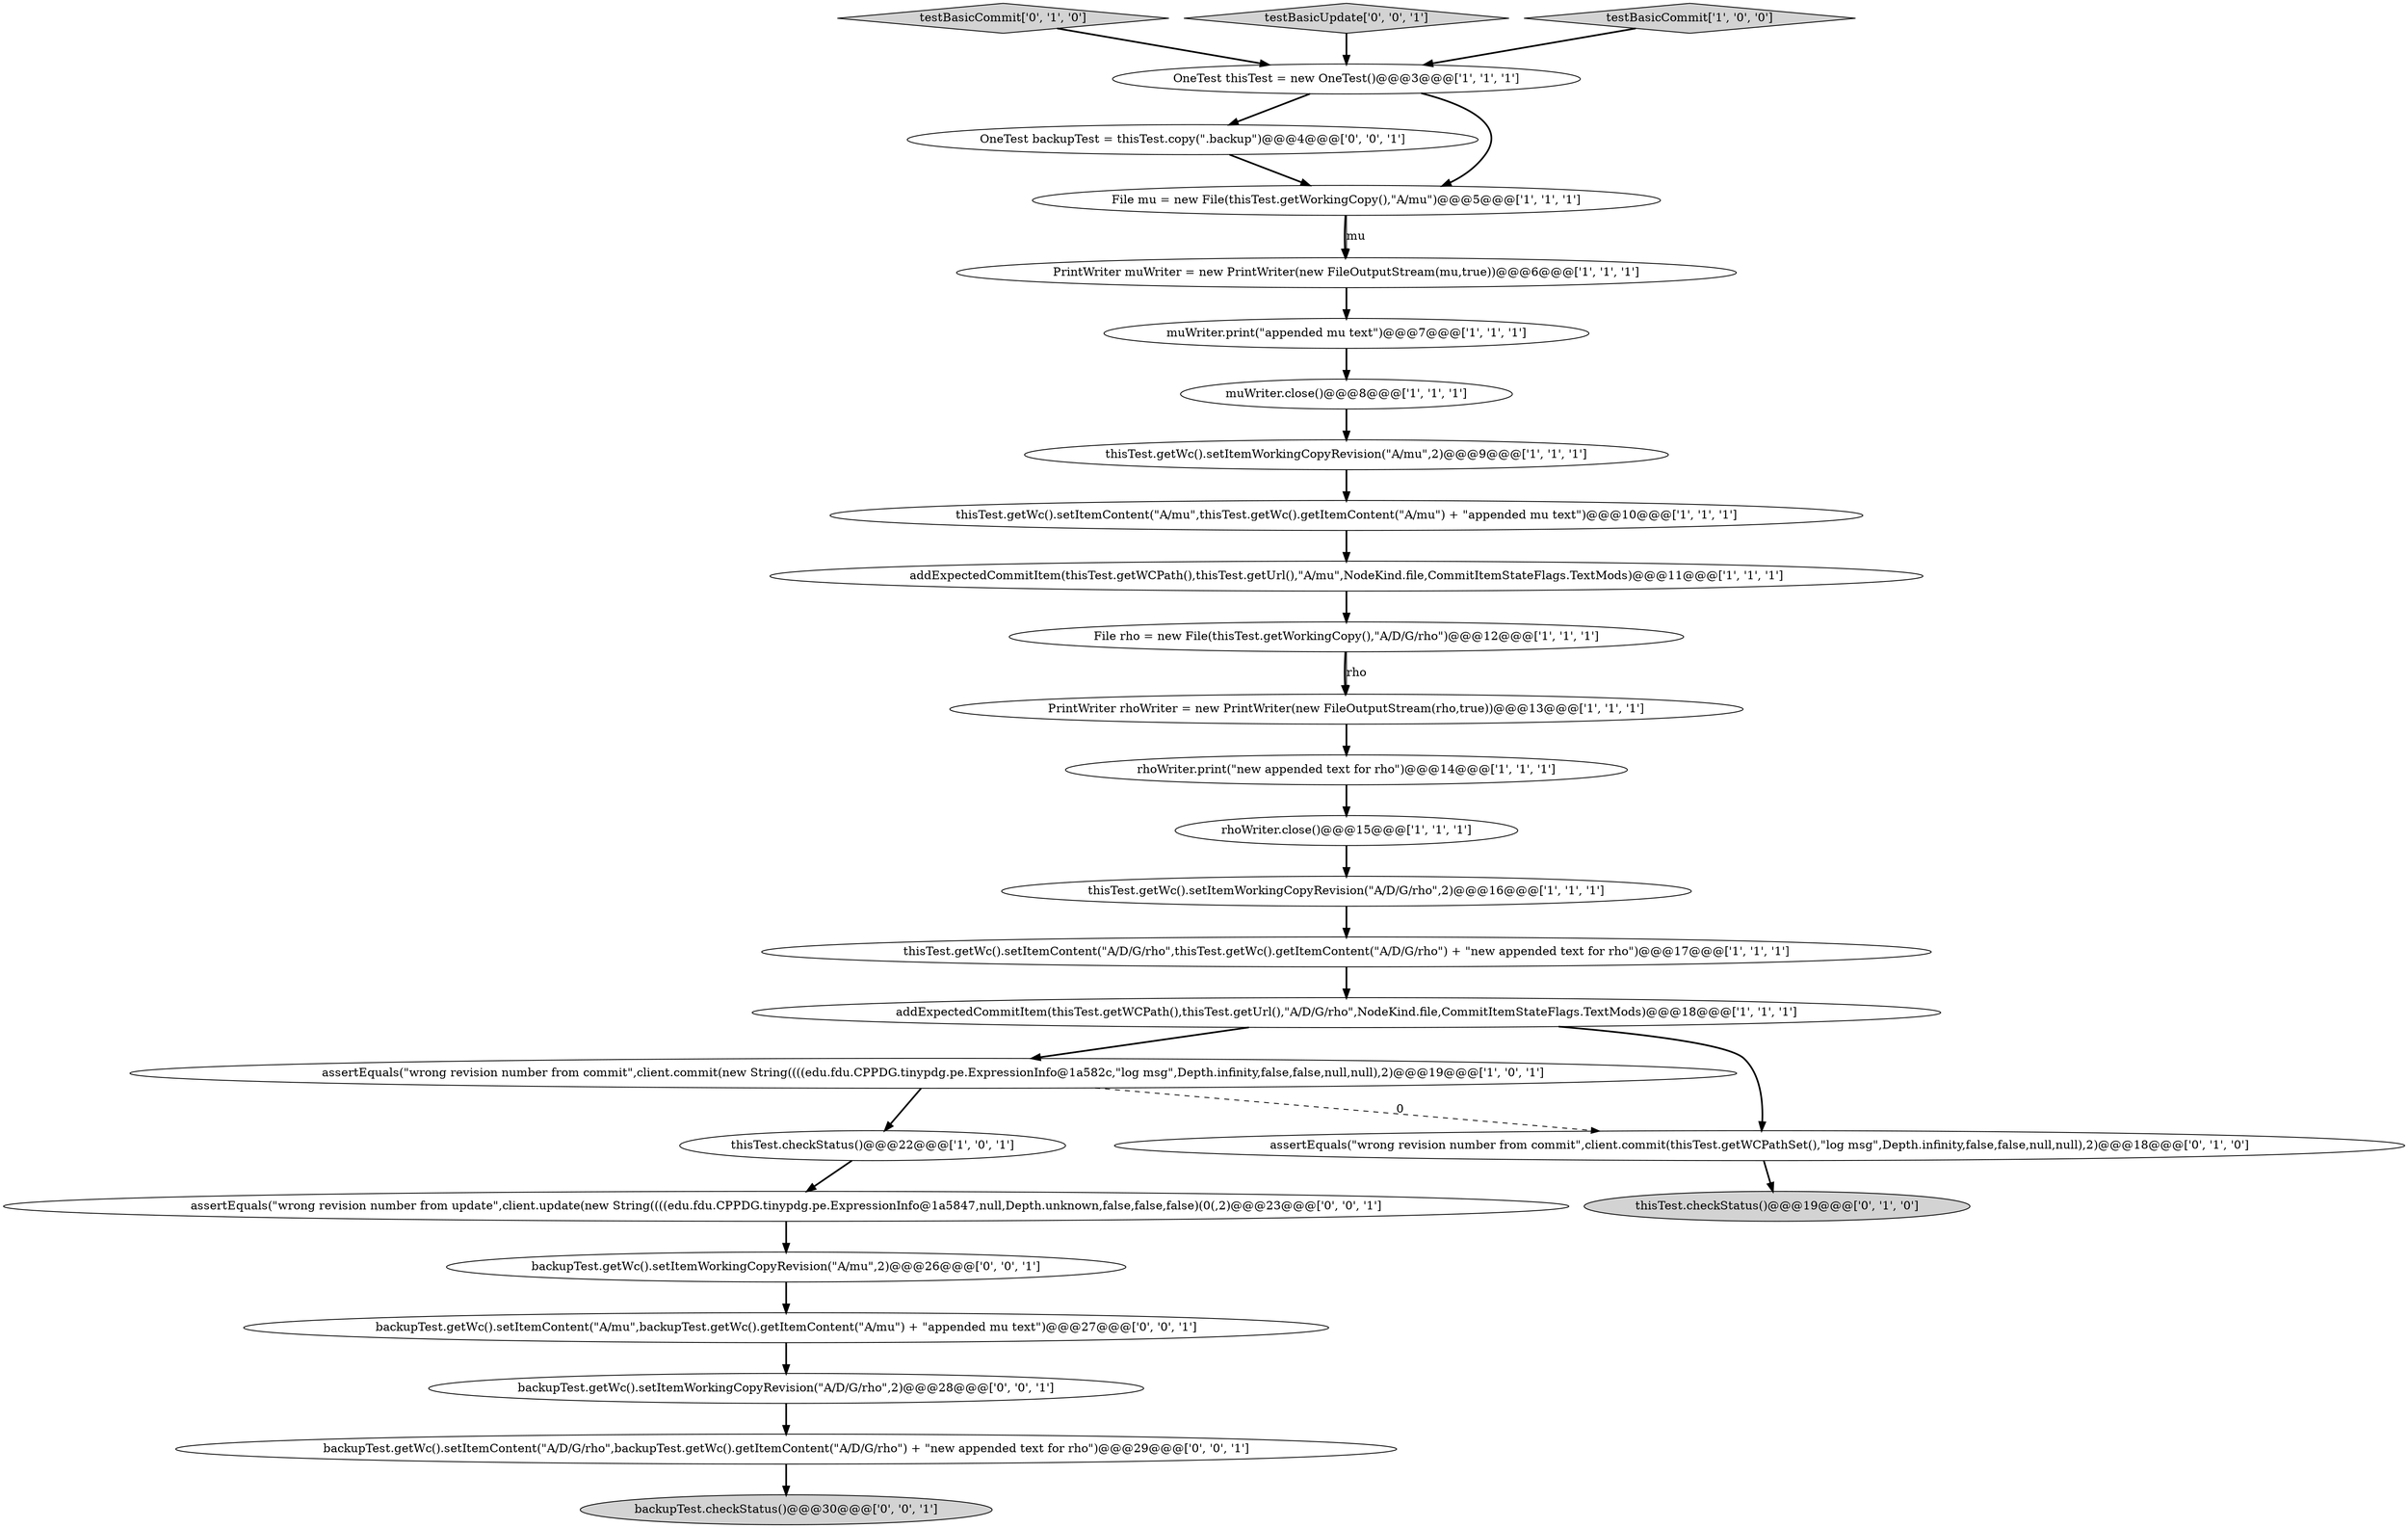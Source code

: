 digraph {
27 [style = filled, label = "backupTest.getWc().setItemContent(\"A/D/G/rho\",backupTest.getWc().getItemContent(\"A/D/G/rho\") + \"new appended text for rho\")@@@29@@@['0', '0', '1']", fillcolor = white, shape = ellipse image = "AAA0AAABBB3BBB"];
10 [style = filled, label = "assertEquals(\"wrong revision number from commit\",client.commit(new String((((edu.fdu.CPPDG.tinypdg.pe.ExpressionInfo@1a582c,\"log msg\",Depth.infinity,false,false,null,null),2)@@@19@@@['1', '0', '1']", fillcolor = white, shape = ellipse image = "AAA0AAABBB1BBB"];
1 [style = filled, label = "thisTest.getWc().setItemWorkingCopyRevision(\"A/mu\",2)@@@9@@@['1', '1', '1']", fillcolor = white, shape = ellipse image = "AAA0AAABBB1BBB"];
4 [style = filled, label = "thisTest.getWc().setItemContent(\"A/mu\",thisTest.getWc().getItemContent(\"A/mu\") + \"appended mu text\")@@@10@@@['1', '1', '1']", fillcolor = white, shape = ellipse image = "AAA0AAABBB1BBB"];
8 [style = filled, label = "muWriter.print(\"appended mu text\")@@@7@@@['1', '1', '1']", fillcolor = white, shape = ellipse image = "AAA0AAABBB1BBB"];
24 [style = filled, label = "backupTest.getWc().setItemWorkingCopyRevision(\"A/mu\",2)@@@26@@@['0', '0', '1']", fillcolor = white, shape = ellipse image = "AAA0AAABBB3BBB"];
28 [style = filled, label = "backupTest.getWc().setItemContent(\"A/mu\",backupTest.getWc().getItemContent(\"A/mu\") + \"appended mu text\")@@@27@@@['0', '0', '1']", fillcolor = white, shape = ellipse image = "AAA0AAABBB3BBB"];
16 [style = filled, label = "OneTest thisTest = new OneTest()@@@3@@@['1', '1', '1']", fillcolor = white, shape = ellipse image = "AAA0AAABBB1BBB"];
19 [style = filled, label = "thisTest.checkStatus()@@@19@@@['0', '1', '0']", fillcolor = lightgray, shape = ellipse image = "AAA0AAABBB2BBB"];
21 [style = filled, label = "OneTest backupTest = thisTest.copy(\".backup\")@@@4@@@['0', '0', '1']", fillcolor = white, shape = ellipse image = "AAA0AAABBB3BBB"];
5 [style = filled, label = "File rho = new File(thisTest.getWorkingCopy(),\"A/D/G/rho\")@@@12@@@['1', '1', '1']", fillcolor = white, shape = ellipse image = "AAA0AAABBB1BBB"];
18 [style = filled, label = "assertEquals(\"wrong revision number from commit\",client.commit(thisTest.getWCPathSet(),\"log msg\",Depth.infinity,false,false,null,null),2)@@@18@@@['0', '1', '0']", fillcolor = white, shape = ellipse image = "AAA1AAABBB2BBB"];
20 [style = filled, label = "testBasicCommit['0', '1', '0']", fillcolor = lightgray, shape = diamond image = "AAA0AAABBB2BBB"];
26 [style = filled, label = "backupTest.getWc().setItemWorkingCopyRevision(\"A/D/G/rho\",2)@@@28@@@['0', '0', '1']", fillcolor = white, shape = ellipse image = "AAA0AAABBB3BBB"];
0 [style = filled, label = "rhoWriter.print(\"new appended text for rho\")@@@14@@@['1', '1', '1']", fillcolor = white, shape = ellipse image = "AAA0AAABBB1BBB"];
17 [style = filled, label = "thisTest.checkStatus()@@@22@@@['1', '0', '1']", fillcolor = white, shape = ellipse image = "AAA0AAABBB1BBB"];
3 [style = filled, label = "PrintWriter muWriter = new PrintWriter(new FileOutputStream(mu,true))@@@6@@@['1', '1', '1']", fillcolor = white, shape = ellipse image = "AAA0AAABBB1BBB"];
13 [style = filled, label = "addExpectedCommitItem(thisTest.getWCPath(),thisTest.getUrl(),\"A/mu\",NodeKind.file,CommitItemStateFlags.TextMods)@@@11@@@['1', '1', '1']", fillcolor = white, shape = ellipse image = "AAA0AAABBB1BBB"];
22 [style = filled, label = "backupTest.checkStatus()@@@30@@@['0', '0', '1']", fillcolor = lightgray, shape = ellipse image = "AAA0AAABBB3BBB"];
14 [style = filled, label = "addExpectedCommitItem(thisTest.getWCPath(),thisTest.getUrl(),\"A/D/G/rho\",NodeKind.file,CommitItemStateFlags.TextMods)@@@18@@@['1', '1', '1']", fillcolor = white, shape = ellipse image = "AAA0AAABBB1BBB"];
6 [style = filled, label = "muWriter.close()@@@8@@@['1', '1', '1']", fillcolor = white, shape = ellipse image = "AAA0AAABBB1BBB"];
12 [style = filled, label = "thisTest.getWc().setItemWorkingCopyRevision(\"A/D/G/rho\",2)@@@16@@@['1', '1', '1']", fillcolor = white, shape = ellipse image = "AAA0AAABBB1BBB"];
2 [style = filled, label = "File mu = new File(thisTest.getWorkingCopy(),\"A/mu\")@@@5@@@['1', '1', '1']", fillcolor = white, shape = ellipse image = "AAA0AAABBB1BBB"];
25 [style = filled, label = "assertEquals(\"wrong revision number from update\",client.update(new String((((edu.fdu.CPPDG.tinypdg.pe.ExpressionInfo@1a5847,null,Depth.unknown,false,false,false)(0(,2)@@@23@@@['0', '0', '1']", fillcolor = white, shape = ellipse image = "AAA0AAABBB3BBB"];
23 [style = filled, label = "testBasicUpdate['0', '0', '1']", fillcolor = lightgray, shape = diamond image = "AAA0AAABBB3BBB"];
7 [style = filled, label = "rhoWriter.close()@@@15@@@['1', '1', '1']", fillcolor = white, shape = ellipse image = "AAA0AAABBB1BBB"];
11 [style = filled, label = "thisTest.getWc().setItemContent(\"A/D/G/rho\",thisTest.getWc().getItemContent(\"A/D/G/rho\") + \"new appended text for rho\")@@@17@@@['1', '1', '1']", fillcolor = white, shape = ellipse image = "AAA0AAABBB1BBB"];
9 [style = filled, label = "PrintWriter rhoWriter = new PrintWriter(new FileOutputStream(rho,true))@@@13@@@['1', '1', '1']", fillcolor = white, shape = ellipse image = "AAA0AAABBB1BBB"];
15 [style = filled, label = "testBasicCommit['1', '0', '0']", fillcolor = lightgray, shape = diamond image = "AAA0AAABBB1BBB"];
10->18 [style = dashed, label="0"];
14->18 [style = bold, label=""];
20->16 [style = bold, label=""];
10->17 [style = bold, label=""];
0->7 [style = bold, label=""];
25->24 [style = bold, label=""];
28->26 [style = bold, label=""];
23->16 [style = bold, label=""];
9->0 [style = bold, label=""];
8->6 [style = bold, label=""];
5->9 [style = bold, label=""];
26->27 [style = bold, label=""];
11->14 [style = bold, label=""];
27->22 [style = bold, label=""];
21->2 [style = bold, label=""];
2->3 [style = bold, label=""];
5->9 [style = solid, label="rho"];
16->2 [style = bold, label=""];
16->21 [style = bold, label=""];
7->12 [style = bold, label=""];
18->19 [style = bold, label=""];
3->8 [style = bold, label=""];
15->16 [style = bold, label=""];
1->4 [style = bold, label=""];
4->13 [style = bold, label=""];
12->11 [style = bold, label=""];
2->3 [style = solid, label="mu"];
24->28 [style = bold, label=""];
14->10 [style = bold, label=""];
6->1 [style = bold, label=""];
13->5 [style = bold, label=""];
17->25 [style = bold, label=""];
}
